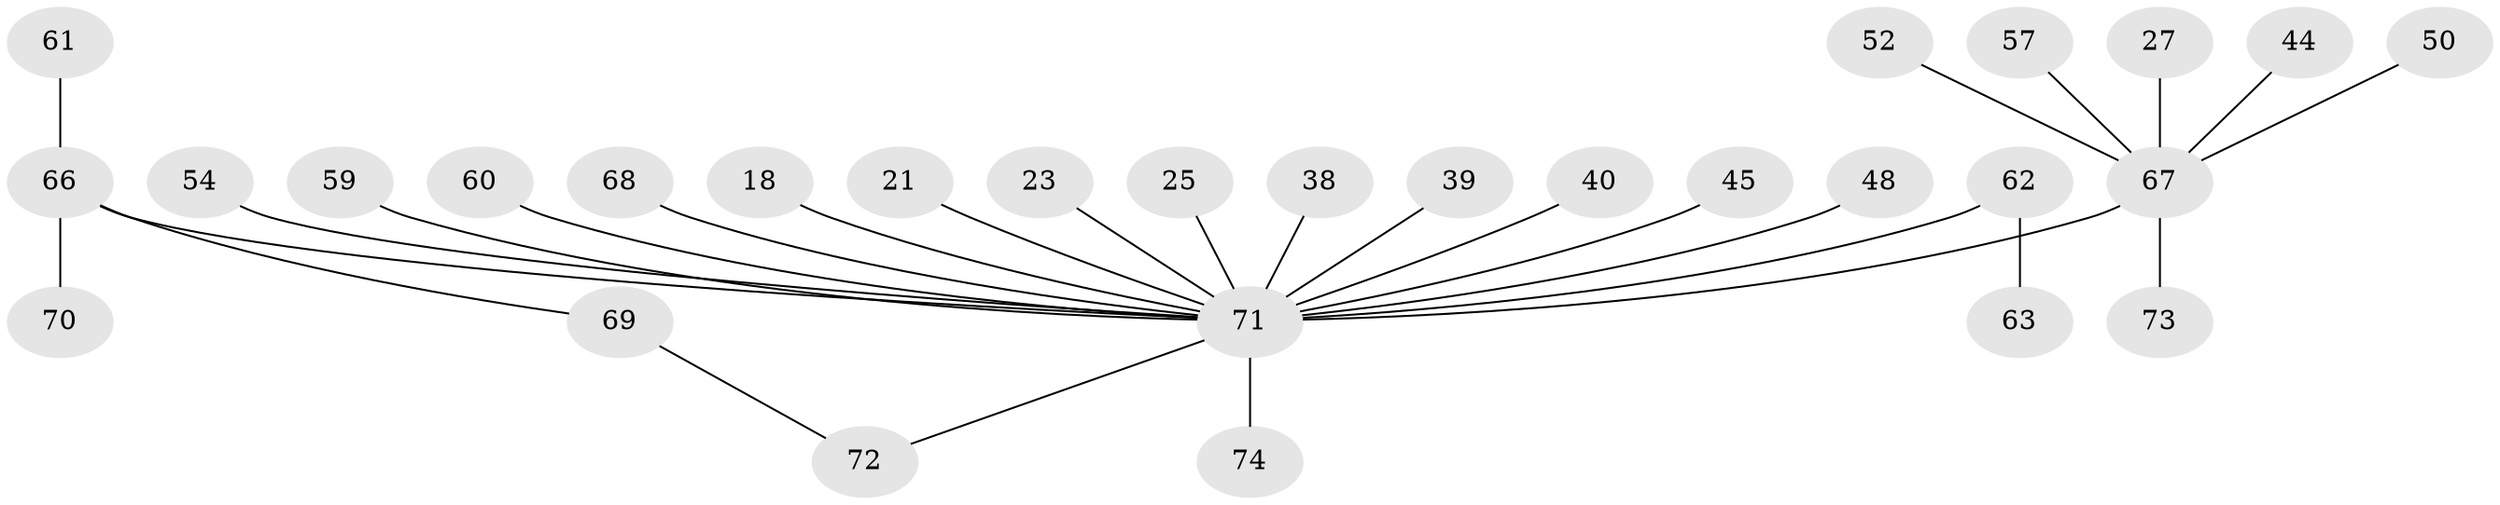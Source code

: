 // original degree distribution, {4: 0.04054054054054054, 3: 0.13513513513513514, 6: 0.013513513513513514, 5: 0.05405405405405406, 2: 0.2972972972972973, 1: 0.44594594594594594, 9: 0.013513513513513514}
// Generated by graph-tools (version 1.1) at 2025/45/03/04/25 21:45:11]
// undirected, 29 vertices, 29 edges
graph export_dot {
graph [start="1"]
  node [color=gray90,style=filled];
  18;
  21;
  23;
  25;
  27;
  38 [super="+36"];
  39 [super="+32"];
  40;
  44;
  45;
  48;
  50 [super="+30"];
  52;
  54;
  57;
  59 [super="+28"];
  60;
  61;
  62;
  63;
  66 [super="+53"];
  67 [super="+34+42+65+58"];
  68 [super="+49"];
  69;
  70;
  71 [super="+13+15+64"];
  72 [super="+55"];
  73 [super="+41"];
  74;
  18 -- 71;
  21 -- 71;
  23 -- 71;
  25 -- 71;
  27 -- 67;
  38 -- 71;
  39 -- 71;
  40 -- 71;
  44 -- 67;
  45 -- 71;
  48 -- 71;
  50 -- 67;
  52 -- 67;
  54 -- 71;
  57 -- 67;
  59 -- 71;
  60 -- 71;
  61 -- 66;
  62 -- 63;
  62 -- 71;
  66 -- 69;
  66 -- 70;
  66 -- 71;
  67 -- 71 [weight=4];
  67 -- 73;
  68 -- 71;
  69 -- 72;
  71 -- 74;
  71 -- 72;
}
